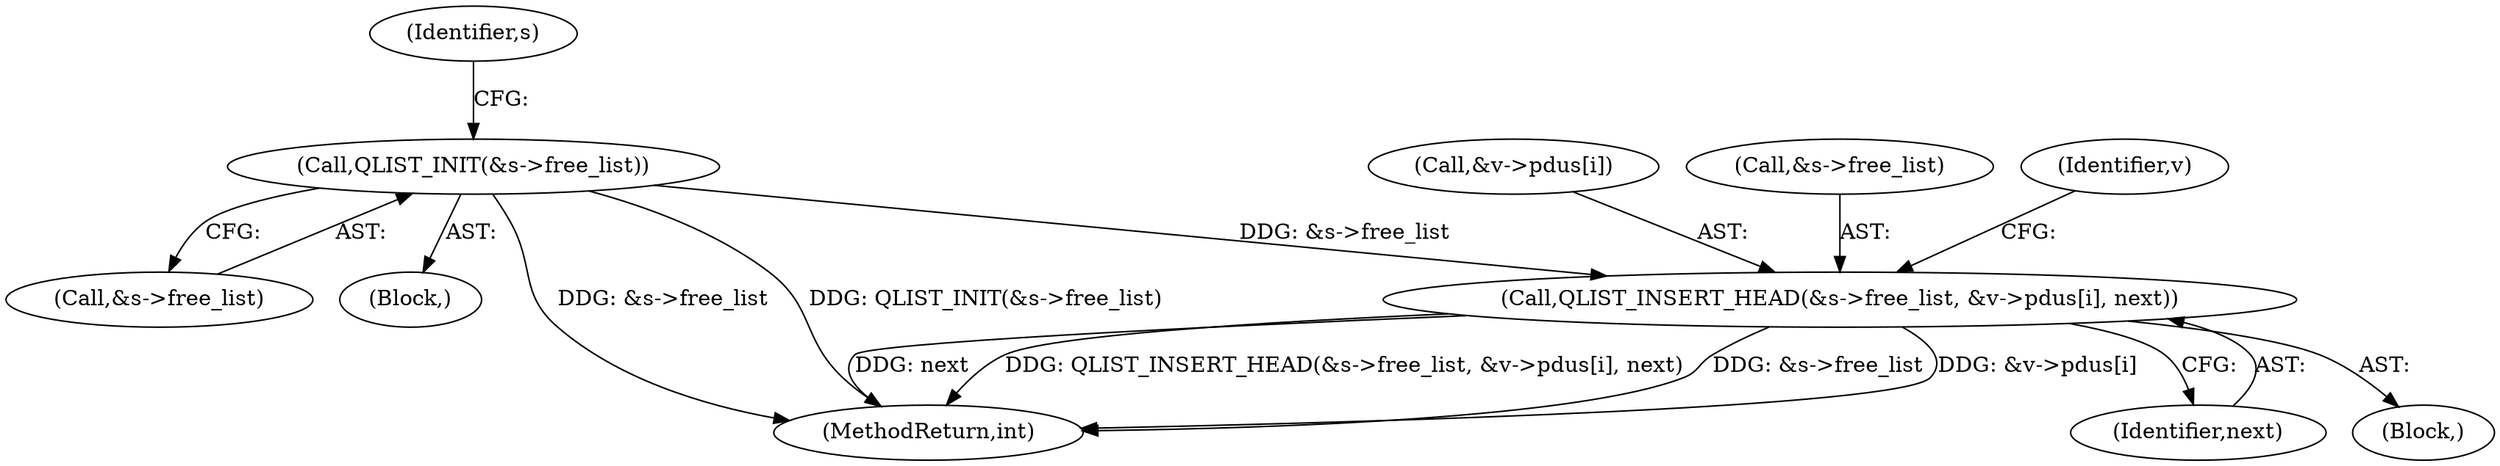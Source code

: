 digraph "0_qemu_4774718e5c194026ba5ee7a28d9be49be3080e42@array" {
"1000146" [label="(Call,QLIST_INSERT_HEAD(&s->free_list, &v->pdus[i], next))"];
"1000124" [label="(Call,QLIST_INIT(&s->free_list))"];
"1000124" [label="(Call,QLIST_INIT(&s->free_list))"];
"1000145" [label="(Block,)"];
"1000132" [label="(Identifier,s)"];
"1000151" [label="(Call,&v->pdus[i])"];
"1000415" [label="(MethodReturn,int)"];
"1000147" [label="(Call,&s->free_list)"];
"1000146" [label="(Call,QLIST_INSERT_HEAD(&s->free_list, &v->pdus[i], next))"];
"1000157" [label="(Identifier,next)"];
"1000162" [label="(Identifier,v)"];
"1000125" [label="(Call,&s->free_list)"];
"1000107" [label="(Block,)"];
"1000146" -> "1000145"  [label="AST: "];
"1000146" -> "1000157"  [label="CFG: "];
"1000147" -> "1000146"  [label="AST: "];
"1000151" -> "1000146"  [label="AST: "];
"1000157" -> "1000146"  [label="AST: "];
"1000162" -> "1000146"  [label="CFG: "];
"1000146" -> "1000415"  [label="DDG: &v->pdus[i]"];
"1000146" -> "1000415"  [label="DDG: next"];
"1000146" -> "1000415"  [label="DDG: QLIST_INSERT_HEAD(&s->free_list, &v->pdus[i], next)"];
"1000146" -> "1000415"  [label="DDG: &s->free_list"];
"1000124" -> "1000146"  [label="DDG: &s->free_list"];
"1000124" -> "1000107"  [label="AST: "];
"1000124" -> "1000125"  [label="CFG: "];
"1000125" -> "1000124"  [label="AST: "];
"1000132" -> "1000124"  [label="CFG: "];
"1000124" -> "1000415"  [label="DDG: &s->free_list"];
"1000124" -> "1000415"  [label="DDG: QLIST_INIT(&s->free_list)"];
}
